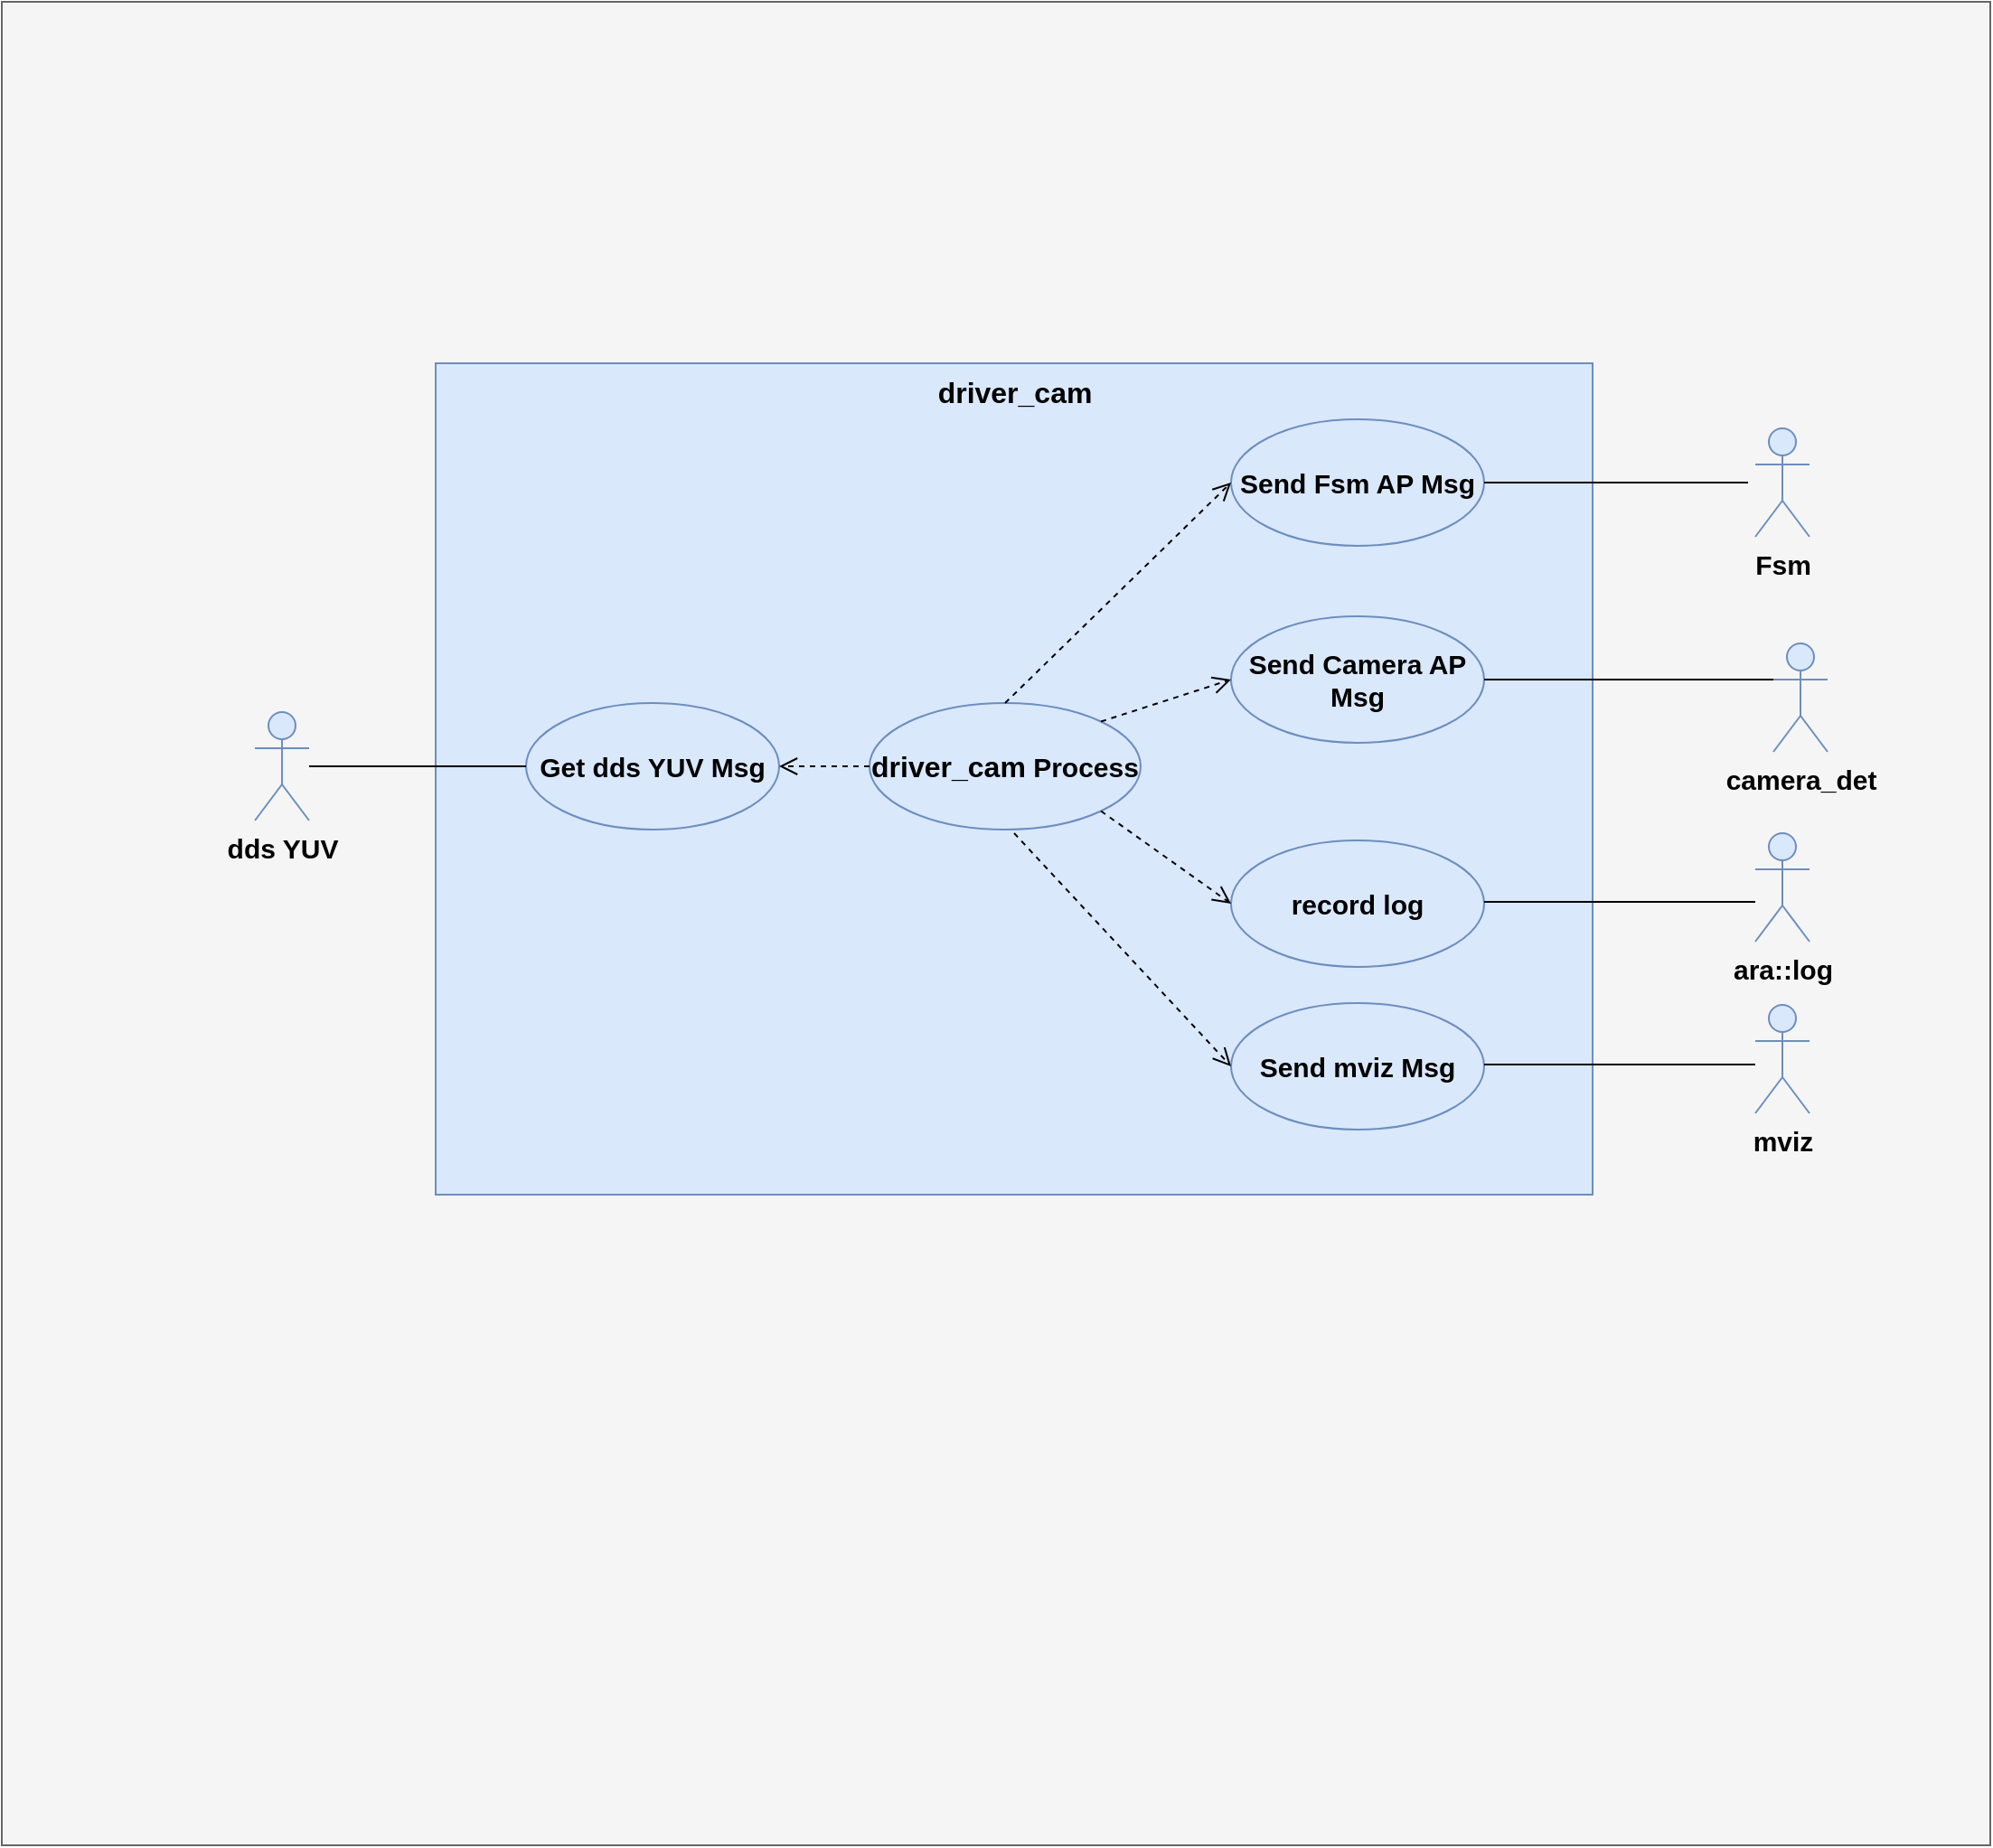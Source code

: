 <mxfile version="24.7.6">
  <diagram name="Page-1" id="wV2BvS7OhhC0VBMey-Kq">
    <mxGraphModel dx="1050" dy="565" grid="1" gridSize="10" guides="1" tooltips="1" connect="1" arrows="1" fold="1" page="1" pageScale="1" pageWidth="827" pageHeight="1169" math="0" shadow="0">
      <root>
        <mxCell id="0" />
        <mxCell id="1" parent="0" />
        <mxCell id="XYIROijQEHBWQ6BO1VVw-1" value="" style="html=1;fillColor=#f5f5f5;fontColor=#333333;strokeColor=#666666;" vertex="1" parent="1">
          <mxGeometry x="40" y="40" width="1100" height="1020" as="geometry" />
        </mxCell>
        <mxCell id="XYIROijQEHBWQ6BO1VVw-3" value="driver_cam" style="html=1;fillColor=#dae8fc;strokeColor=#6c8ebf;fontStyle=1;horizontal=1;verticalAlign=top;fontSize=16;" vertex="1" parent="1">
          <mxGeometry x="280" y="240" width="640" height="460" as="geometry" />
        </mxCell>
        <mxCell id="XYIROijQEHBWQ6BO1VVw-4" value="&lt;span style=&quot;font-size: 16px; text-wrap: nowrap;&quot;&gt;driver_cam&lt;/span&gt;&amp;nbsp;Process" style="ellipse;whiteSpace=wrap;html=1;fontSize=15;fillColor=#dae8fc;strokeColor=#6c8ebf;fontStyle=1" vertex="1" parent="1">
          <mxGeometry x="520" y="428" width="150" height="70" as="geometry" />
        </mxCell>
        <mxCell id="XYIROijQEHBWQ6BO1VVw-6" value="Get dds YUV Msg" style="ellipse;whiteSpace=wrap;html=1;fontSize=15;fillColor=#dae8fc;strokeColor=#6c8ebf;fontStyle=1" vertex="1" parent="1">
          <mxGeometry x="330" y="428" width="140" height="70" as="geometry" />
        </mxCell>
        <mxCell id="XYIROijQEHBWQ6BO1VVw-8" value="Send Fsm AP Msg" style="ellipse;whiteSpace=wrap;html=1;fontSize=15;fillColor=#dae8fc;strokeColor=#6c8ebf;fontStyle=1" vertex="1" parent="1">
          <mxGeometry x="720" y="271" width="140" height="70" as="geometry" />
        </mxCell>
        <mxCell id="XYIROijQEHBWQ6BO1VVw-9" value="dds YUV" style="shape=umlActor;verticalLabelPosition=bottom;verticalAlign=top;html=1;fillColor=#dae8fc;strokeColor=#6c8ebf;fontStyle=1;fontSize=15;" vertex="1" parent="1">
          <mxGeometry x="180" y="433" width="30" height="60" as="geometry" />
        </mxCell>
        <mxCell id="XYIROijQEHBWQ6BO1VVw-11" value="Fsm" style="shape=umlActor;verticalLabelPosition=bottom;verticalAlign=top;html=1;fillColor=#dae8fc;strokeColor=#6c8ebf;fontStyle=1;fontSize=15;" vertex="1" parent="1">
          <mxGeometry x="1010" y="276" width="30" height="60" as="geometry" />
        </mxCell>
        <mxCell id="XYIROijQEHBWQ6BO1VVw-13" value="Send Camera AP Msg" style="ellipse;whiteSpace=wrap;html=1;fontSize=15;fillColor=#dae8fc;strokeColor=#6c8ebf;fontStyle=1" vertex="1" parent="1">
          <mxGeometry x="720" y="380" width="140" height="70" as="geometry" />
        </mxCell>
        <mxCell id="XYIROijQEHBWQ6BO1VVw-15" value="record log" style="ellipse;whiteSpace=wrap;html=1;fontSize=15;fillColor=#dae8fc;strokeColor=#6c8ebf;fontStyle=1" vertex="1" parent="1">
          <mxGeometry x="720" y="504" width="140" height="70" as="geometry" />
        </mxCell>
        <mxCell id="XYIROijQEHBWQ6BO1VVw-16" value="camera_det" style="shape=umlActor;verticalLabelPosition=bottom;verticalAlign=top;html=1;fillColor=#dae8fc;strokeColor=#6c8ebf;fontStyle=1;fontSize=15;" vertex="1" parent="1">
          <mxGeometry x="1020" y="395" width="30" height="60" as="geometry" />
        </mxCell>
        <mxCell id="XYIROijQEHBWQ6BO1VVw-17" value="ara::log" style="shape=umlActor;verticalLabelPosition=bottom;verticalAlign=top;html=1;fillColor=#dae8fc;strokeColor=#6c8ebf;fontStyle=1;fontSize=15;" vertex="1" parent="1">
          <mxGeometry x="1010" y="500" width="30" height="60" as="geometry" />
        </mxCell>
        <mxCell id="XYIROijQEHBWQ6BO1VVw-19" value="" style="html=1;verticalAlign=bottom;endArrow=open;dashed=1;endSize=8;rounded=0;fontSize=15;entryX=1;entryY=0.5;entryDx=0;entryDy=0;exitX=0;exitY=0.5;exitDx=0;exitDy=0;" edge="1" parent="1" source="XYIROijQEHBWQ6BO1VVw-4" target="XYIROijQEHBWQ6BO1VVw-6">
          <mxGeometry relative="1" as="geometry">
            <mxPoint x="490" y="248" as="sourcePoint" />
            <mxPoint x="600" y="433" as="targetPoint" />
          </mxGeometry>
        </mxCell>
        <mxCell id="XYIROijQEHBWQ6BO1VVw-22" value="" style="html=1;verticalAlign=bottom;endArrow=open;dashed=1;endSize=8;rounded=0;fontSize=15;entryX=0;entryY=0.5;entryDx=0;entryDy=0;exitX=0.5;exitY=0;exitDx=0;exitDy=0;" edge="1" parent="1" source="XYIROijQEHBWQ6BO1VVw-4" target="XYIROijQEHBWQ6BO1VVw-8">
          <mxGeometry relative="1" as="geometry">
            <mxPoint x="610" y="438" as="sourcePoint" />
            <mxPoint x="490" y="248" as="targetPoint" />
          </mxGeometry>
        </mxCell>
        <mxCell id="XYIROijQEHBWQ6BO1VVw-23" value="" style="html=1;verticalAlign=bottom;endArrow=open;dashed=1;endSize=8;rounded=0;fontSize=15;entryX=0;entryY=0.5;entryDx=0;entryDy=0;exitX=1;exitY=0;exitDx=0;exitDy=0;" edge="1" parent="1" source="XYIROijQEHBWQ6BO1VVw-4" target="XYIROijQEHBWQ6BO1VVw-13">
          <mxGeometry relative="1" as="geometry">
            <mxPoint x="610" y="438" as="sourcePoint" />
            <mxPoint x="730" y="253" as="targetPoint" />
          </mxGeometry>
        </mxCell>
        <mxCell id="XYIROijQEHBWQ6BO1VVw-25" value="" style="html=1;verticalAlign=bottom;endArrow=open;dashed=1;endSize=8;rounded=0;fontSize=15;entryX=0;entryY=0.5;entryDx=0;entryDy=0;exitX=1;exitY=1;exitDx=0;exitDy=0;" edge="1" parent="1" source="XYIROijQEHBWQ6BO1VVw-4" target="XYIROijQEHBWQ6BO1VVw-15">
          <mxGeometry relative="1" as="geometry">
            <mxPoint x="600" y="497" as="sourcePoint" />
            <mxPoint x="730" y="562" as="targetPoint" />
          </mxGeometry>
        </mxCell>
        <mxCell id="XYIROijQEHBWQ6BO1VVw-27" value="" style="line;strokeWidth=1;fillColor=none;align=left;verticalAlign=middle;spacingTop=-1;spacingLeft=3;spacingRight=3;rotatable=0;labelPosition=right;points=[];portConstraint=eastwest;fontSize=15;" vertex="1" parent="1">
          <mxGeometry x="210" y="459" width="120" height="8" as="geometry" />
        </mxCell>
        <mxCell id="XYIROijQEHBWQ6BO1VVw-30" value="" style="line;strokeWidth=1;fillColor=none;align=left;verticalAlign=middle;spacingTop=-1;spacingLeft=3;spacingRight=3;rotatable=0;labelPosition=right;points=[];portConstraint=eastwest;fontSize=15;" vertex="1" parent="1">
          <mxGeometry x="860" y="302" width="146" height="8" as="geometry" />
        </mxCell>
        <mxCell id="XYIROijQEHBWQ6BO1VVw-32" value="" style="line;strokeWidth=1;fillColor=none;align=left;verticalAlign=middle;spacingTop=-1;spacingLeft=3;spacingRight=3;rotatable=0;labelPosition=right;points=[];portConstraint=eastwest;fontSize=15;" vertex="1" parent="1">
          <mxGeometry x="860" y="534" width="150" height="8" as="geometry" />
        </mxCell>
        <mxCell id="XYIROijQEHBWQ6BO1VVw-34" value="Send mviz Msg" style="ellipse;whiteSpace=wrap;html=1;fontSize=15;fillColor=#dae8fc;strokeColor=#6c8ebf;fontStyle=1" vertex="1" parent="1">
          <mxGeometry x="720" y="594" width="140" height="70" as="geometry" />
        </mxCell>
        <mxCell id="XYIROijQEHBWQ6BO1VVw-37" value="&lt;span style=&quot;&quot;&gt;mviz&lt;/span&gt;" style="shape=umlActor;verticalLabelPosition=bottom;verticalAlign=top;html=1;fillColor=#dae8fc;strokeColor=#6c8ebf;fontStyle=1;fontSize=15;" vertex="1" parent="1">
          <mxGeometry x="1010" y="595" width="30" height="60" as="geometry" />
        </mxCell>
        <mxCell id="XYIROijQEHBWQ6BO1VVw-38" value="" style="line;strokeWidth=1;fillColor=none;align=left;verticalAlign=middle;spacingTop=-1;spacingLeft=3;spacingRight=3;rotatable=0;labelPosition=right;points=[];portConstraint=eastwest;fontSize=15;" vertex="1" parent="1">
          <mxGeometry x="860" y="624" width="150" height="8" as="geometry" />
        </mxCell>
        <mxCell id="XYIROijQEHBWQ6BO1VVw-40" value="" style="html=1;verticalAlign=bottom;endArrow=open;dashed=1;endSize=8;rounded=0;fontSize=15;entryX=0;entryY=0.5;entryDx=0;entryDy=0;" edge="1" parent="1" target="XYIROijQEHBWQ6BO1VVw-34">
          <mxGeometry relative="1" as="geometry">
            <mxPoint x="600" y="500" as="sourcePoint" />
            <mxPoint x="490" y="765" as="targetPoint" />
          </mxGeometry>
        </mxCell>
        <mxCell id="XYIROijQEHBWQ6BO1VVw-57" value="" style="endArrow=none;html=1;rounded=0;exitX=1;exitY=0.5;exitDx=0;exitDy=0;entryX=0;entryY=0.333;entryDx=0;entryDy=0;entryPerimeter=0;" edge="1" parent="1" source="XYIROijQEHBWQ6BO1VVw-13" target="XYIROijQEHBWQ6BO1VVw-16">
          <mxGeometry width="50" height="50" relative="1" as="geometry">
            <mxPoint x="870" y="473" as="sourcePoint" />
            <mxPoint x="1030" y="480" as="targetPoint" />
          </mxGeometry>
        </mxCell>
      </root>
    </mxGraphModel>
  </diagram>
</mxfile>
